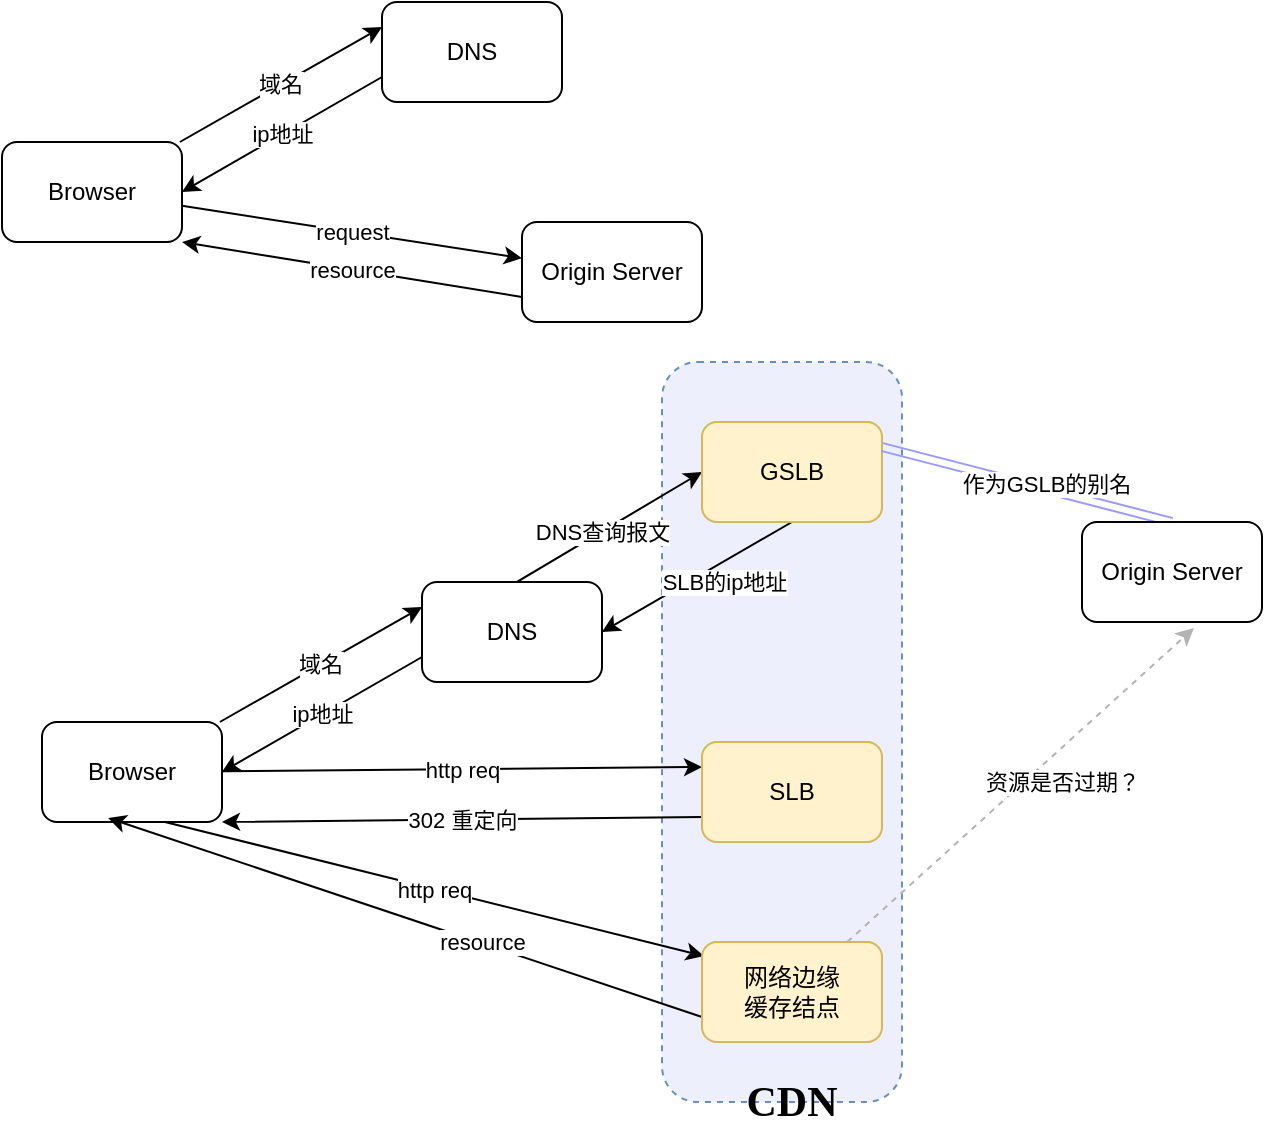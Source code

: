 <mxfile version="13.7.9" type="github">
  <diagram id="LekN2mBB-UYrPSv3pzjn" name="Page-1">
    <mxGraphModel dx="319" dy="739" grid="1" gridSize="10" guides="1" tooltips="1" connect="1" arrows="1" fold="1" page="1" pageScale="1" pageWidth="4681" pageHeight="3300" math="0" shadow="0">
      <root>
        <mxCell id="0" />
        <mxCell id="1" parent="0" />
        <mxCell id="vSXKSOnZI6TcZp1LXCyc-27" value="" style="rounded=1;whiteSpace=wrap;html=1;strokeColor=#6c8ebf;dashed=1;fillColor=#EDF0FC;" vertex="1" parent="1">
          <mxGeometry x="460" y="450" width="120" height="370" as="geometry" />
        </mxCell>
        <mxCell id="vSXKSOnZI6TcZp1LXCyc-3" value="域名" style="rounded=0;orthogonalLoop=1;jettySize=auto;html=1;entryX=0;entryY=0.25;entryDx=0;entryDy=0;" edge="1" parent="1" source="vSXKSOnZI6TcZp1LXCyc-1" target="vSXKSOnZI6TcZp1LXCyc-2">
          <mxGeometry relative="1" as="geometry" />
        </mxCell>
        <mxCell id="vSXKSOnZI6TcZp1LXCyc-6" value="request" style="edgeStyle=none;rounded=0;orthogonalLoop=1;jettySize=auto;html=1;" edge="1" parent="1" source="vSXKSOnZI6TcZp1LXCyc-1" target="vSXKSOnZI6TcZp1LXCyc-5">
          <mxGeometry relative="1" as="geometry" />
        </mxCell>
        <mxCell id="vSXKSOnZI6TcZp1LXCyc-1" value="Browser" style="rounded=1;whiteSpace=wrap;html=1;" vertex="1" parent="1">
          <mxGeometry x="130" y="340" width="90" height="50" as="geometry" />
        </mxCell>
        <mxCell id="vSXKSOnZI6TcZp1LXCyc-4" value="ip地址" style="edgeStyle=none;rounded=0;orthogonalLoop=1;jettySize=auto;html=1;entryX=1;entryY=0.5;entryDx=0;entryDy=0;exitX=0;exitY=0.75;exitDx=0;exitDy=0;" edge="1" parent="1" source="vSXKSOnZI6TcZp1LXCyc-2" target="vSXKSOnZI6TcZp1LXCyc-1">
          <mxGeometry relative="1" as="geometry" />
        </mxCell>
        <mxCell id="vSXKSOnZI6TcZp1LXCyc-2" value="DNS" style="rounded=1;whiteSpace=wrap;html=1;" vertex="1" parent="1">
          <mxGeometry x="320" y="270" width="90" height="50" as="geometry" />
        </mxCell>
        <mxCell id="vSXKSOnZI6TcZp1LXCyc-7" value="resource" style="edgeStyle=none;rounded=0;orthogonalLoop=1;jettySize=auto;html=1;entryX=1;entryY=1;entryDx=0;entryDy=0;exitX=0;exitY=0.75;exitDx=0;exitDy=0;" edge="1" parent="1" source="vSXKSOnZI6TcZp1LXCyc-5" target="vSXKSOnZI6TcZp1LXCyc-1">
          <mxGeometry relative="1" as="geometry" />
        </mxCell>
        <mxCell id="vSXKSOnZI6TcZp1LXCyc-5" value="Origin Server" style="rounded=1;whiteSpace=wrap;html=1;" vertex="1" parent="1">
          <mxGeometry x="390" y="380" width="90" height="50" as="geometry" />
        </mxCell>
        <mxCell id="vSXKSOnZI6TcZp1LXCyc-8" value="域名" style="rounded=0;orthogonalLoop=1;jettySize=auto;html=1;entryX=0;entryY=0.25;entryDx=0;entryDy=0;" edge="1" source="vSXKSOnZI6TcZp1LXCyc-10" target="vSXKSOnZI6TcZp1LXCyc-12" parent="1">
          <mxGeometry relative="1" as="geometry" />
        </mxCell>
        <mxCell id="vSXKSOnZI6TcZp1LXCyc-9" value="http req" style="edgeStyle=none;rounded=0;orthogonalLoop=1;jettySize=auto;html=1;entryX=0;entryY=0.25;entryDx=0;entryDy=0;" edge="1" source="vSXKSOnZI6TcZp1LXCyc-10" target="vSXKSOnZI6TcZp1LXCyc-14" parent="1">
          <mxGeometry relative="1" as="geometry" />
        </mxCell>
        <mxCell id="vSXKSOnZI6TcZp1LXCyc-22" value="http req" style="edgeStyle=none;rounded=0;orthogonalLoop=1;jettySize=auto;html=1;entryX=0.011;entryY=0.14;entryDx=0;entryDy=0;entryPerimeter=0;strokeColor=#000000;exitX=0.683;exitY=1;exitDx=0;exitDy=0;exitPerimeter=0;" edge="1" parent="1" source="vSXKSOnZI6TcZp1LXCyc-10" target="vSXKSOnZI6TcZp1LXCyc-21">
          <mxGeometry relative="1" as="geometry" />
        </mxCell>
        <mxCell id="vSXKSOnZI6TcZp1LXCyc-10" value="Browser" style="rounded=1;whiteSpace=wrap;html=1;" vertex="1" parent="1">
          <mxGeometry x="150" y="630" width="90" height="50" as="geometry" />
        </mxCell>
        <mxCell id="vSXKSOnZI6TcZp1LXCyc-11" value="ip地址" style="edgeStyle=none;rounded=0;orthogonalLoop=1;jettySize=auto;html=1;entryX=1;entryY=0.5;entryDx=0;entryDy=0;exitX=0;exitY=0.75;exitDx=0;exitDy=0;" edge="1" source="vSXKSOnZI6TcZp1LXCyc-12" target="vSXKSOnZI6TcZp1LXCyc-10" parent="1">
          <mxGeometry relative="1" as="geometry" />
        </mxCell>
        <mxCell id="vSXKSOnZI6TcZp1LXCyc-16" value="DNS查询报文" style="edgeStyle=none;rounded=0;orthogonalLoop=1;jettySize=auto;html=1;entryX=0;entryY=0.5;entryDx=0;entryDy=0;exitX=0.433;exitY=0.1;exitDx=0;exitDy=0;exitPerimeter=0;" edge="1" parent="1" source="vSXKSOnZI6TcZp1LXCyc-12" target="vSXKSOnZI6TcZp1LXCyc-15">
          <mxGeometry relative="1" as="geometry" />
        </mxCell>
        <mxCell id="vSXKSOnZI6TcZp1LXCyc-12" value="DNS" style="rounded=1;whiteSpace=wrap;html=1;" vertex="1" parent="1">
          <mxGeometry x="340" y="560" width="90" height="50" as="geometry" />
        </mxCell>
        <mxCell id="vSXKSOnZI6TcZp1LXCyc-13" value="302 重定向" style="edgeStyle=none;rounded=0;orthogonalLoop=1;jettySize=auto;html=1;entryX=1;entryY=1;entryDx=0;entryDy=0;exitX=0;exitY=0.75;exitDx=0;exitDy=0;" edge="1" source="vSXKSOnZI6TcZp1LXCyc-14" target="vSXKSOnZI6TcZp1LXCyc-10" parent="1">
          <mxGeometry relative="1" as="geometry" />
        </mxCell>
        <mxCell id="vSXKSOnZI6TcZp1LXCyc-14" value="SLB" style="rounded=1;whiteSpace=wrap;html=1;fillColor=#fff2cc;strokeColor=#d6b656;" vertex="1" parent="1">
          <mxGeometry x="480" y="640" width="90" height="50" as="geometry" />
        </mxCell>
        <mxCell id="vSXKSOnZI6TcZp1LXCyc-20" value="SLB的ip地址" style="edgeStyle=none;rounded=0;orthogonalLoop=1;jettySize=auto;html=1;entryX=1;entryY=0.5;entryDx=0;entryDy=0;strokeColor=#000000;exitX=0.5;exitY=1;exitDx=0;exitDy=0;" edge="1" parent="1" source="vSXKSOnZI6TcZp1LXCyc-15" target="vSXKSOnZI6TcZp1LXCyc-12">
          <mxGeometry x="-0.185" y="9" relative="1" as="geometry">
            <mxPoint as="offset" />
          </mxGeometry>
        </mxCell>
        <mxCell id="vSXKSOnZI6TcZp1LXCyc-15" value="GSLB" style="rounded=1;whiteSpace=wrap;html=1;fillColor=#fff2cc;strokeColor=#d6b656;" vertex="1" parent="1">
          <mxGeometry x="480" y="480" width="90" height="50" as="geometry" />
        </mxCell>
        <mxCell id="vSXKSOnZI6TcZp1LXCyc-18" style="edgeStyle=none;rounded=0;orthogonalLoop=1;jettySize=auto;html=1;entryX=1;entryY=0.25;entryDx=0;entryDy=0;exitX=0.5;exitY=0;exitDx=0;exitDy=0;shape=link;strokeColor=#9999FF;" edge="1" parent="1" source="vSXKSOnZI6TcZp1LXCyc-17" target="vSXKSOnZI6TcZp1LXCyc-15">
          <mxGeometry relative="1" as="geometry" />
        </mxCell>
        <mxCell id="vSXKSOnZI6TcZp1LXCyc-19" value="作为GSLB的别名" style="edgeLabel;html=1;align=center;verticalAlign=middle;resizable=0;points=[];" vertex="1" connectable="0" parent="vSXKSOnZI6TcZp1LXCyc-18">
          <mxGeometry x="0.181" y="3" relative="1" as="geometry">
            <mxPoint x="23.18" as="offset" />
          </mxGeometry>
        </mxCell>
        <mxCell id="vSXKSOnZI6TcZp1LXCyc-17" value="Origin Server" style="rounded=1;whiteSpace=wrap;html=1;" vertex="1" parent="1">
          <mxGeometry x="670" y="530" width="90" height="50" as="geometry" />
        </mxCell>
        <mxCell id="vSXKSOnZI6TcZp1LXCyc-23" value="resource" style="edgeStyle=none;rounded=0;orthogonalLoop=1;jettySize=auto;html=1;entryX=0.367;entryY=0.96;entryDx=0;entryDy=0;entryPerimeter=0;strokeColor=#000000;exitX=0;exitY=0.75;exitDx=0;exitDy=0;" edge="1" parent="1" source="vSXKSOnZI6TcZp1LXCyc-21" target="vSXKSOnZI6TcZp1LXCyc-10">
          <mxGeometry x="-0.258" y="-1" relative="1" as="geometry">
            <mxPoint as="offset" />
          </mxGeometry>
        </mxCell>
        <mxCell id="vSXKSOnZI6TcZp1LXCyc-24" value="资源是否过期？" style="edgeStyle=none;rounded=0;orthogonalLoop=1;jettySize=auto;html=1;entryX=0.622;entryY=1.06;entryDx=0;entryDy=0;entryPerimeter=0;dashed=1;strokeColor=#B3B3B3;" edge="1" parent="1" source="vSXKSOnZI6TcZp1LXCyc-21" target="vSXKSOnZI6TcZp1LXCyc-17">
          <mxGeometry x="0.14" y="-13" relative="1" as="geometry">
            <mxPoint as="offset" />
          </mxGeometry>
        </mxCell>
        <mxCell id="vSXKSOnZI6TcZp1LXCyc-21" value="网络边缘&lt;br&gt;缓存结点" style="rounded=1;whiteSpace=wrap;html=1;fillColor=#fff2cc;strokeColor=#d6b656;" vertex="1" parent="1">
          <mxGeometry x="480" y="740" width="90" height="50" as="geometry" />
        </mxCell>
        <mxCell id="vSXKSOnZI6TcZp1LXCyc-28" value="&lt;b&gt;&lt;font face=&quot;Comic Sans MS&quot; style=&quot;font-size: 21px&quot;&gt;CDN&lt;/font&gt;&lt;/b&gt;" style="text;html=1;strokeColor=none;fillColor=none;align=center;verticalAlign=middle;whiteSpace=wrap;rounded=0;dashed=1;" vertex="1" parent="1">
          <mxGeometry x="505" y="810" width="40" height="20" as="geometry" />
        </mxCell>
      </root>
    </mxGraphModel>
  </diagram>
</mxfile>
